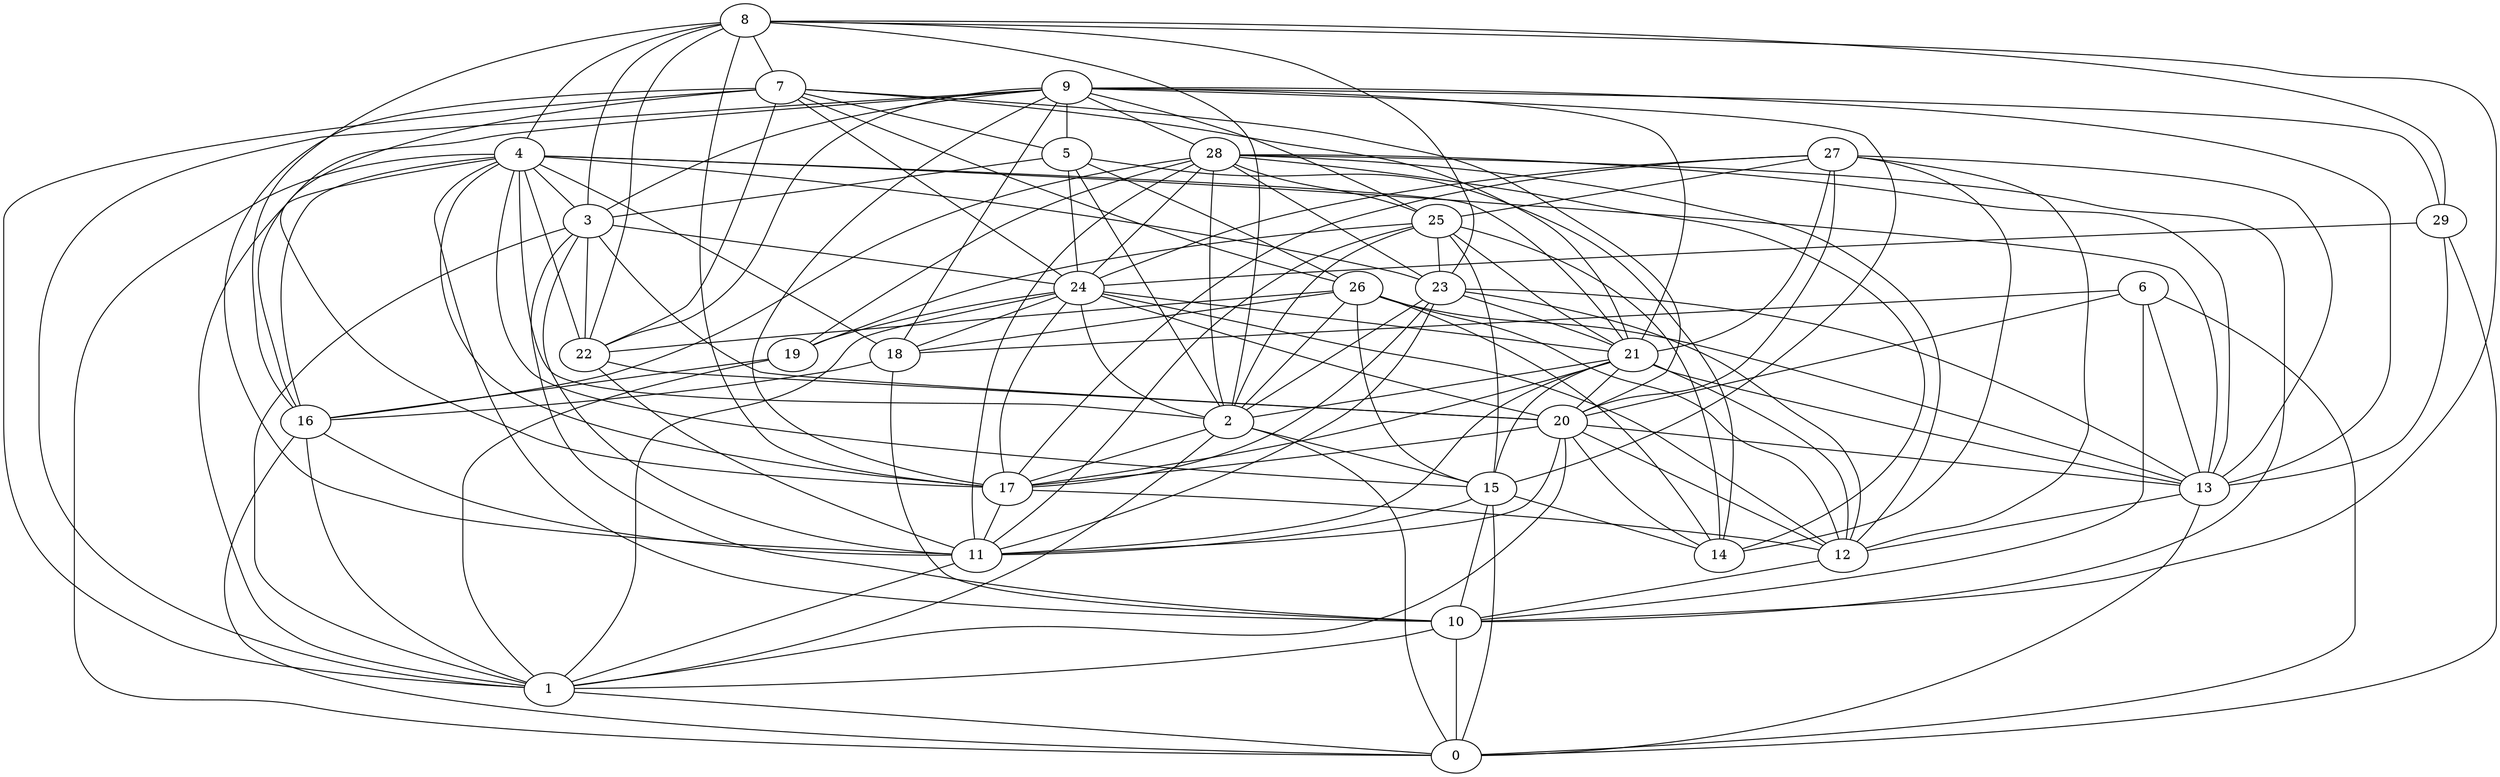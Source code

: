 digraph GG_graph {

subgraph G_graph {
edge [color = black]
"18" -> "16" [dir = none]
"29" -> "13" [dir = none]
"29" -> "24" [dir = none]
"29" -> "0" [dir = none]
"13" -> "12" [dir = none]
"13" -> "0" [dir = none]
"15" -> "14" [dir = none]
"15" -> "10" [dir = none]
"15" -> "0" [dir = none]
"19" -> "1" [dir = none]
"19" -> "16" [dir = none]
"4" -> "2" [dir = none]
"4" -> "23" [dir = none]
"4" -> "13" [dir = none]
"4" -> "0" [dir = none]
"4" -> "10" [dir = none]
"4" -> "16" [dir = none]
"4" -> "18" [dir = none]
"4" -> "1" [dir = none]
"4" -> "3" [dir = none]
"8" -> "16" [dir = none]
"8" -> "7" [dir = none]
"8" -> "23" [dir = none]
"8" -> "22" [dir = none]
"8" -> "3" [dir = none]
"8" -> "4" [dir = none]
"16" -> "11" [dir = none]
"6" -> "13" [dir = none]
"6" -> "10" [dir = none]
"6" -> "0" [dir = none]
"6" -> "18" [dir = none]
"3" -> "22" [dir = none]
"3" -> "1" [dir = none]
"3" -> "11" [dir = none]
"3" -> "24" [dir = none]
"3" -> "10" [dir = none]
"11" -> "1" [dir = none]
"24" -> "21" [dir = none]
"24" -> "19" [dir = none]
"24" -> "17" [dir = none]
"24" -> "18" [dir = none]
"24" -> "20" [dir = none]
"9" -> "17" [dir = none]
"9" -> "1" [dir = none]
"9" -> "29" [dir = none]
"9" -> "13" [dir = none]
"22" -> "20" [dir = none]
"27" -> "13" [dir = none]
"27" -> "25" [dir = none]
"27" -> "14" [dir = none]
"27" -> "20" [dir = none]
"27" -> "24" [dir = none]
"26" -> "15" [dir = none]
"26" -> "18" [dir = none]
"26" -> "12" [dir = none]
"26" -> "14" [dir = none]
"20" -> "1" [dir = none]
"20" -> "14" [dir = none]
"20" -> "13" [dir = none]
"10" -> "0" [dir = none]
"10" -> "1" [dir = none]
"7" -> "17" [dir = none]
"7" -> "11" [dir = none]
"7" -> "24" [dir = none]
"7" -> "1" [dir = none]
"7" -> "5" [dir = none]
"28" -> "25" [dir = none]
"28" -> "19" [dir = none]
"28" -> "10" [dir = none]
"28" -> "24" [dir = none]
"28" -> "12" [dir = none]
"28" -> "14" [dir = none]
"17" -> "12" [dir = none]
"17" -> "11" [dir = none]
"21" -> "13" [dir = none]
"21" -> "11" [dir = none]
"21" -> "12" [dir = none]
"23" -> "11" [dir = none]
"23" -> "17" [dir = none]
"5" -> "24" [dir = none]
"5" -> "3" [dir = none]
"5" -> "14" [dir = none]
"2" -> "1" [dir = none]
"2" -> "17" [dir = none]
"2" -> "0" [dir = none]
"25" -> "15" [dir = none]
"25" -> "23" [dir = none]
"27" -> "12" [dir = none]
"5" -> "2" [dir = none]
"20" -> "11" [dir = none]
"9" -> "18" [dir = none]
"25" -> "11" [dir = none]
"9" -> "15" [dir = none]
"8" -> "10" [dir = none]
"23" -> "21" [dir = none]
"20" -> "17" [dir = none]
"20" -> "12" [dir = none]
"21" -> "2" [dir = none]
"28" -> "23" [dir = none]
"21" -> "15" [dir = none]
"25" -> "21" [dir = none]
"26" -> "22" [dir = none]
"21" -> "17" [dir = none]
"4" -> "21" [dir = none]
"9" -> "28" [dir = none]
"23" -> "2" [dir = none]
"27" -> "17" [dir = none]
"25" -> "2" [dir = none]
"9" -> "16" [dir = none]
"9" -> "25" [dir = none]
"28" -> "13" [dir = none]
"9" -> "5" [dir = none]
"23" -> "13" [dir = none]
"7" -> "20" [dir = none]
"25" -> "14" [dir = none]
"25" -> "19" [dir = none]
"28" -> "16" [dir = none]
"7" -> "21" [dir = none]
"4" -> "22" [dir = none]
"16" -> "0" [dir = none]
"24" -> "1" [dir = none]
"9" -> "21" [dir = none]
"9" -> "22" [dir = none]
"22" -> "11" [dir = none]
"24" -> "2" [dir = none]
"26" -> "2" [dir = none]
"16" -> "1" [dir = none]
"18" -> "10" [dir = none]
"8" -> "17" [dir = none]
"5" -> "26" [dir = none]
"4" -> "15" [dir = none]
"23" -> "12" [dir = none]
"24" -> "12" [dir = none]
"26" -> "13" [dir = none]
"12" -> "10" [dir = none]
"2" -> "15" [dir = none]
"15" -> "11" [dir = none]
"21" -> "20" [dir = none]
"8" -> "29" [dir = none]
"7" -> "26" [dir = none]
"9" -> "3" [dir = none]
"7" -> "22" [dir = none]
"27" -> "21" [dir = none]
"28" -> "2" [dir = none]
"28" -> "11" [dir = none]
"1" -> "0" [dir = none]
"4" -> "17" [dir = none]
"3" -> "20" [dir = none]
"8" -> "2" [dir = none]
"6" -> "20" [dir = none]
}

}
